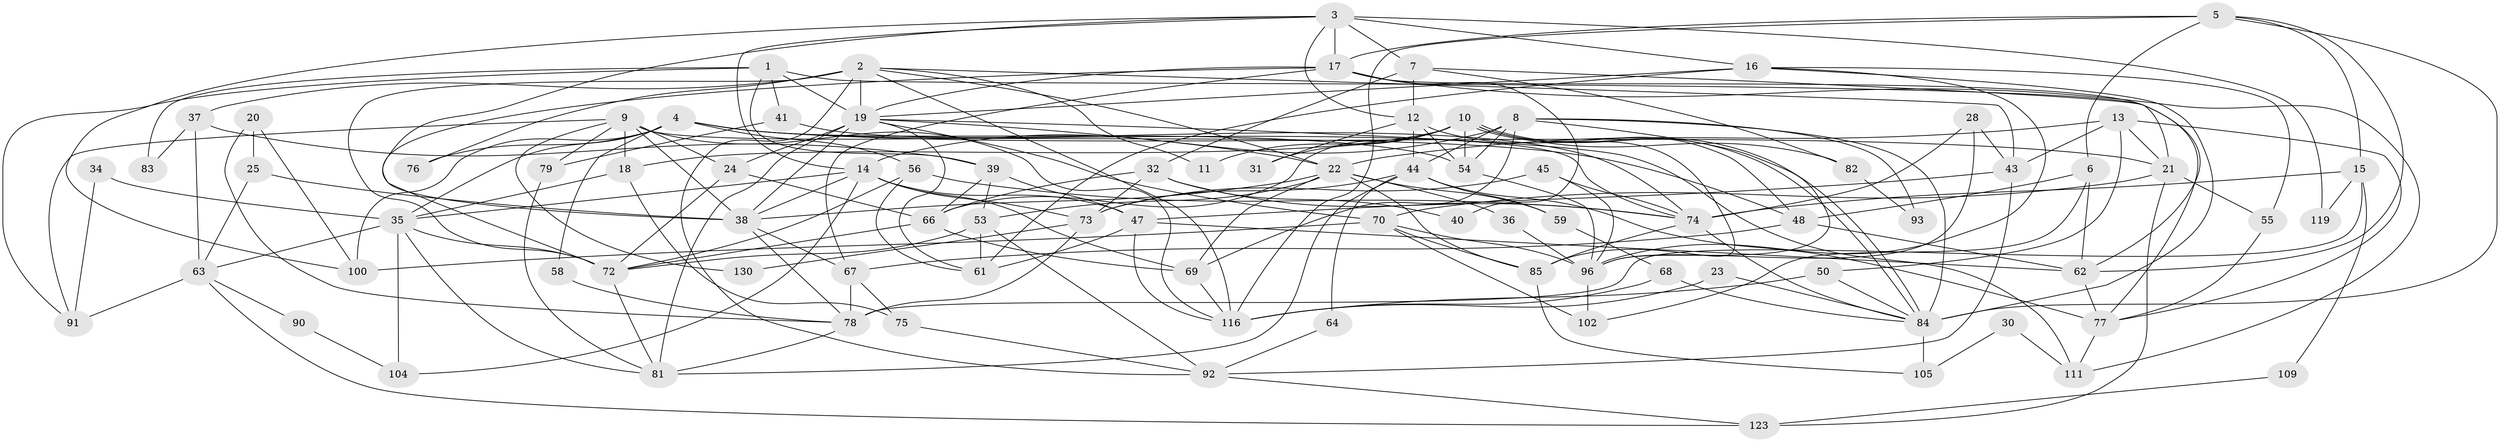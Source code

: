 // original degree distribution, {2: 0.16923076923076924, 5: 0.19230769230769232, 6: 0.15384615384615385, 4: 0.2230769230769231, 3: 0.23846153846153847, 7: 0.015384615384615385, 8: 0.007692307692307693}
// Generated by graph-tools (version 1.1) at 2025/41/03/06/25 10:41:52]
// undirected, 86 vertices, 210 edges
graph export_dot {
graph [start="1"]
  node [color=gray90,style=filled];
  1 [super="+51"];
  2 [super="+114"];
  3 [super="+118"];
  4 [super="+26"];
  5 [super="+29"];
  6;
  7 [super="+99"];
  8 [super="+89"];
  9 [super="+103"];
  10 [super="+107"];
  11;
  12 [super="+46"];
  13 [super="+101"];
  14 [super="+127"];
  15 [super="+42"];
  16 [super="+65"];
  17 [super="+33"];
  18 [super="+27"];
  19 [super="+57"];
  20 [super="+60"];
  21 [super="+52"];
  22 [super="+122"];
  23;
  24 [super="+49"];
  25;
  28;
  30;
  31;
  32 [super="+124"];
  34;
  35 [super="+106"];
  36;
  37;
  38 [super="+71"];
  39 [super="+88"];
  40;
  41;
  43;
  44 [super="+98"];
  45;
  47 [super="+108"];
  48 [super="+117"];
  50;
  53;
  54 [super="+115"];
  55;
  56;
  58;
  59;
  61 [super="+128"];
  62 [super="+95"];
  63 [super="+87"];
  64;
  66 [super="+112"];
  67 [super="+80"];
  68;
  69;
  70 [super="+113"];
  72 [super="+125"];
  73;
  74 [super="+94"];
  75;
  76;
  77 [super="+86"];
  78 [super="+120"];
  79;
  81 [super="+110"];
  82;
  83;
  84 [super="+97"];
  85;
  90;
  91;
  92 [super="+121"];
  93;
  96 [super="+126"];
  100;
  102;
  104;
  105;
  109;
  111;
  116 [super="+129"];
  119;
  123;
  130;
  1 -- 83;
  1 -- 39;
  1 -- 41;
  1 -- 91;
  1 -- 77;
  1 -- 19;
  2 -- 116;
  2 -- 76;
  2 -- 72;
  2 -- 22;
  2 -- 19;
  2 -- 37;
  2 -- 11;
  2 -- 43;
  2 -- 92;
  3 -- 7 [weight=2];
  3 -- 100;
  3 -- 119;
  3 -- 16;
  3 -- 17;
  3 -- 38;
  3 -- 12;
  3 -- 14;
  4 -- 35;
  4 -- 58;
  4 -- 100 [weight=2];
  4 -- 48;
  4 -- 56;
  4 -- 76;
  4 -- 54;
  4 -- 21;
  5 -- 6;
  5 -- 17;
  5 -- 116;
  5 -- 84;
  5 -- 62;
  5 -- 15;
  6 -- 102;
  6 -- 48;
  6 -- 62;
  7 -- 82;
  7 -- 21;
  7 -- 12;
  7 -- 32;
  8 -- 54;
  8 -- 69;
  8 -- 93;
  8 -- 44;
  8 -- 14;
  8 -- 96;
  8 -- 84;
  9 -- 116 [weight=2];
  9 -- 24;
  9 -- 38;
  9 -- 74;
  9 -- 91;
  9 -- 18;
  9 -- 130;
  9 -- 79;
  10 -- 66;
  10 -- 84;
  10 -- 84;
  10 -- 11;
  10 -- 48;
  10 -- 18;
  10 -- 82;
  10 -- 54;
  10 -- 31;
  12 -- 85;
  12 -- 54;
  12 -- 31;
  12 -- 44;
  13 -- 43;
  13 -- 21;
  13 -- 77;
  13 -- 50;
  13 -- 22;
  14 -- 69;
  14 -- 73;
  14 -- 35;
  14 -- 38 [weight=2];
  14 -- 104;
  14 -- 47;
  15 -- 78;
  15 -- 109;
  15 -- 119;
  15 -- 74;
  16 -- 19;
  16 -- 55;
  16 -- 84;
  16 -- 96;
  16 -- 61;
  17 -- 19;
  17 -- 40;
  17 -- 62;
  17 -- 111;
  17 -- 72;
  17 -- 67;
  18 -- 75;
  18 -- 35;
  19 -- 38;
  19 -- 111;
  19 -- 81;
  19 -- 22;
  19 -- 24;
  19 -- 61;
  19 -- 70;
  20 -- 78;
  20 -- 25;
  20 -- 100;
  21 -- 123;
  21 -- 55;
  21 -- 70;
  22 -- 59;
  22 -- 53;
  22 -- 85;
  22 -- 38;
  22 -- 36;
  22 -- 69;
  23 -- 84;
  23 -- 116;
  24 -- 66;
  24 -- 72;
  25 -- 63;
  25 -- 38;
  28 -- 96;
  28 -- 43;
  28 -- 74;
  30 -- 111;
  30 -- 105;
  32 -- 74;
  32 -- 66;
  32 -- 73;
  32 -- 40;
  34 -- 35;
  34 -- 91;
  35 -- 104;
  35 -- 81;
  35 -- 72;
  35 -- 63;
  36 -- 96;
  37 -- 83;
  37 -- 63;
  37 -- 39;
  38 -- 67;
  38 -- 78;
  39 -- 66;
  39 -- 53;
  39 -- 47;
  41 -- 79;
  41 -- 74;
  43 -- 47;
  43 -- 92;
  44 -- 59;
  44 -- 64;
  44 -- 81;
  44 -- 73;
  44 -- 77;
  45 -- 96;
  45 -- 73;
  45 -- 74;
  47 -- 116;
  47 -- 62;
  47 -- 61;
  48 -- 67;
  48 -- 62;
  50 -- 84;
  50 -- 116;
  53 -- 72;
  53 -- 61;
  53 -- 92;
  54 -- 96;
  55 -- 77;
  56 -- 74;
  56 -- 72;
  56 -- 61;
  58 -- 78;
  59 -- 68;
  62 -- 77;
  63 -- 91;
  63 -- 123;
  63 -- 90;
  64 -- 92;
  66 -- 72;
  66 -- 69;
  67 -- 78;
  67 -- 75;
  68 -- 116;
  68 -- 84;
  69 -- 116;
  70 -- 100;
  70 -- 102;
  70 -- 96;
  70 -- 85;
  72 -- 81;
  73 -- 130;
  73 -- 78;
  74 -- 85;
  74 -- 84;
  75 -- 92;
  77 -- 111;
  78 -- 81;
  79 -- 81;
  82 -- 93;
  84 -- 105;
  85 -- 105;
  90 -- 104;
  92 -- 123;
  96 -- 102;
  109 -- 123;
}
